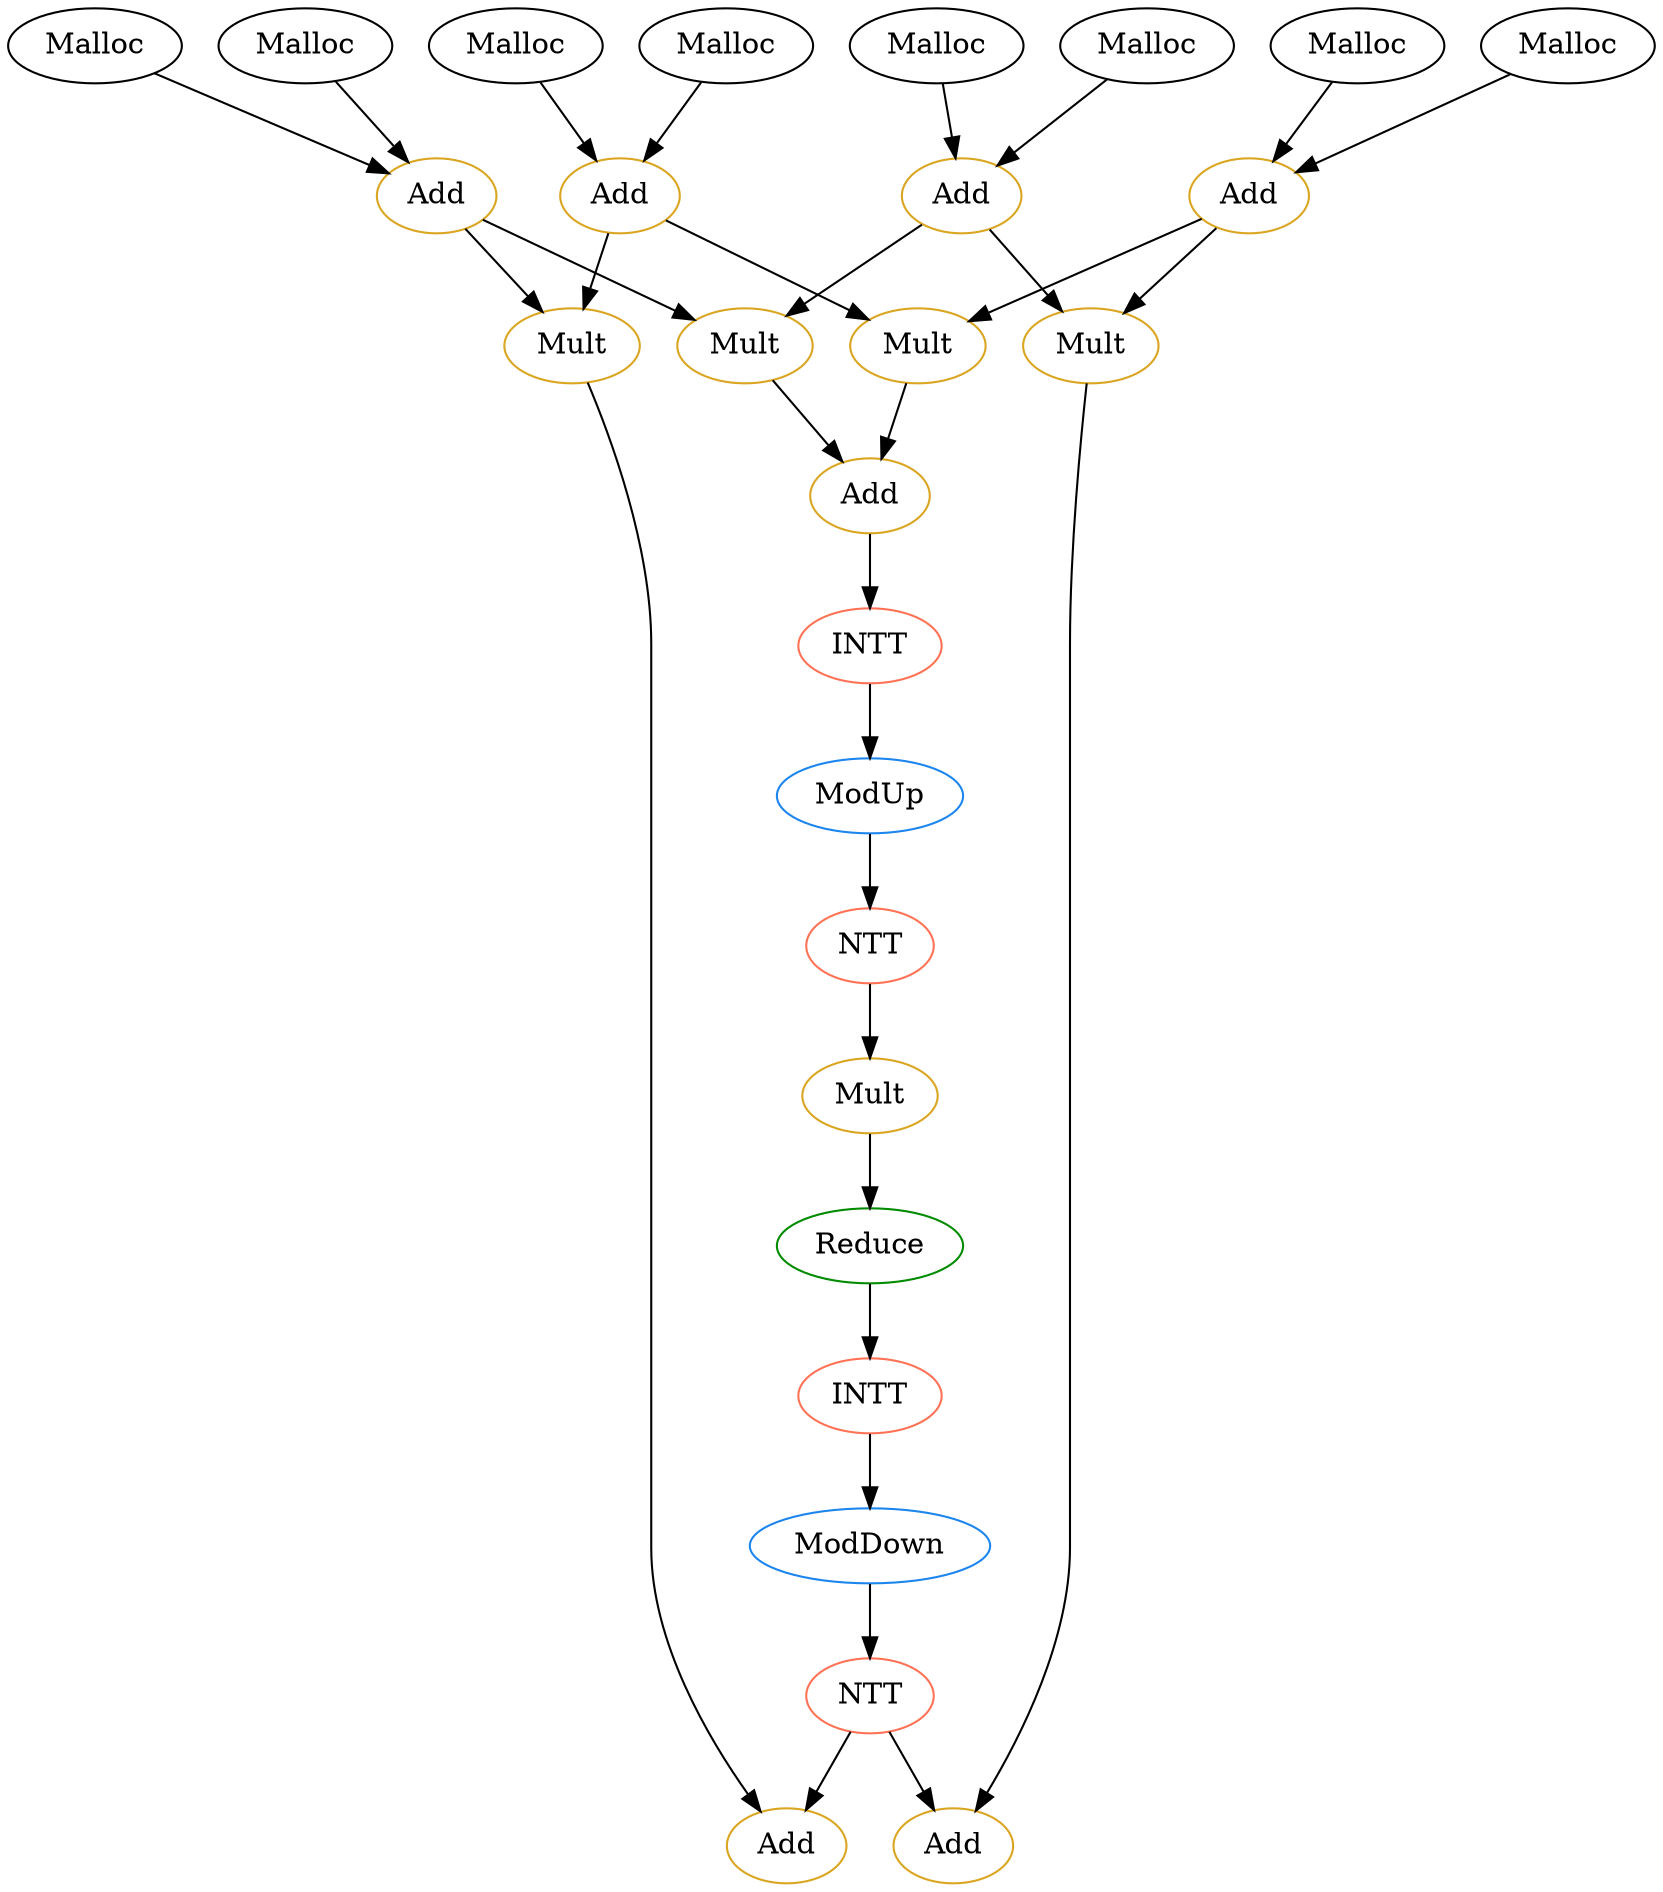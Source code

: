 digraph G {
0 [color=goldenrod, label=Add];
1 [color=goldenrod, label=Add];
2 [color=black, label=Malloc];
3 [color=black, label=Malloc];
4 [color=black, label=Malloc];
5 [color=black, label=Malloc];
6 [color=goldenrod, label=Add];
7 [color=goldenrod, label=Add];
8 [color=black, label=Malloc];
9 [color=black, label=Malloc];
10 [color=black, label=Malloc];
11 [color=black, label=Malloc];
12 [color=goldenrod, label=Mult];
13 [color=goldenrod, label=Mult];
14 [color=goldenrod, label=Mult];
15 [color=goldenrod, label=Mult];
16 [color=goldenrod, label=Add];
17 [color=coral1, label=INTT];
18 [color=dodgerblue2, label=ModUp];
19 [color=coral1, label=NTT];
20 [color=goldenrod, label=Mult];
21 [color=green4, label=Reduce];
22 [color=coral1, label=INTT];
23 [color=dodgerblue2, label=ModDown];
24 [color=coral1, label=NTT];
25 [color=goldenrod, label=Add];
26 [color=goldenrod, label=Add];
2->0 ;
3->1 ;
4->0 ;
5->1 ;
8->6 ;
9->7 ;
10->6 ;
11->7 ;
13->16 ;
14->16 ;
0->12 ;
6->12 ;
1->15 ;
7->15 ;
0->13 ;
7->13 ;
1->14 ;
6->14 ;
16->17 ;
17->18 ;
18->19 ;
19->20 ;
20->21 ;
21->22 ;
22->23 ;
23->24 ;
12->25 ;
15->26 ;
24->25 ;
24->26 ;
}
